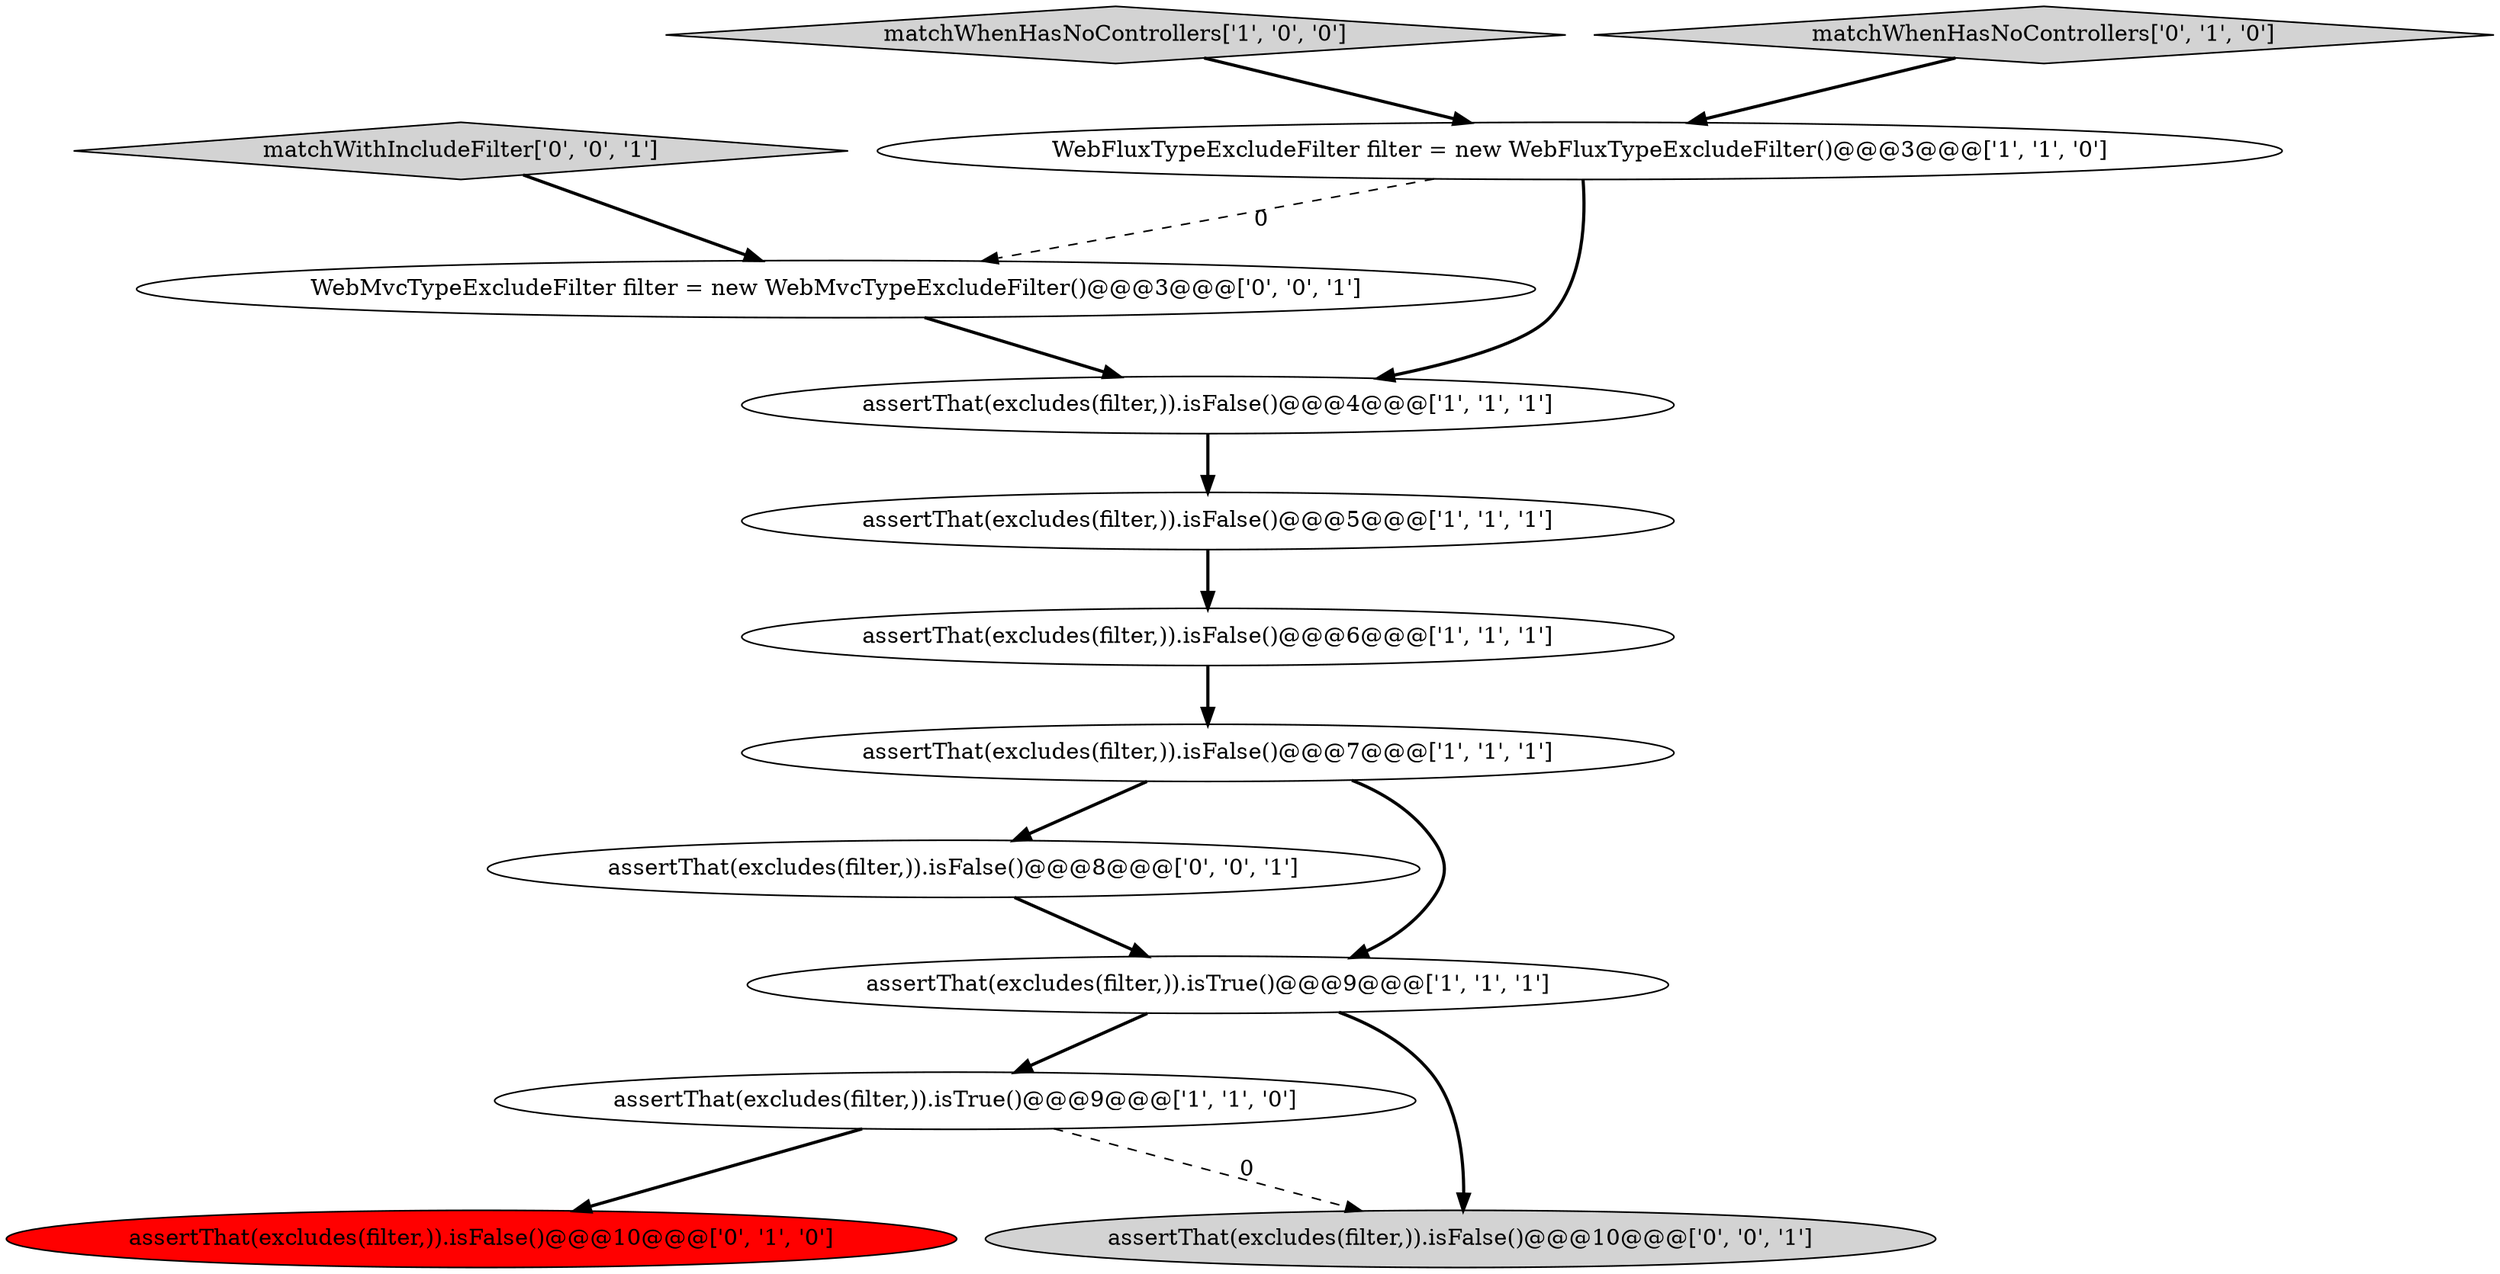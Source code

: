 digraph {
9 [style = filled, label = "assertThat(excludes(filter,)).isFalse()@@@10@@@['0', '1', '0']", fillcolor = red, shape = ellipse image = "AAA1AAABBB2BBB"];
6 [style = filled, label = "assertThat(excludes(filter,)).isTrue()@@@9@@@['1', '1', '0']", fillcolor = white, shape = ellipse image = "AAA0AAABBB1BBB"];
11 [style = filled, label = "assertThat(excludes(filter,)).isFalse()@@@8@@@['0', '0', '1']", fillcolor = white, shape = ellipse image = "AAA0AAABBB3BBB"];
10 [style = filled, label = "WebMvcTypeExcludeFilter filter = new WebMvcTypeExcludeFilter()@@@3@@@['0', '0', '1']", fillcolor = white, shape = ellipse image = "AAA0AAABBB3BBB"];
12 [style = filled, label = "matchWithIncludeFilter['0', '0', '1']", fillcolor = lightgray, shape = diamond image = "AAA0AAABBB3BBB"];
1 [style = filled, label = "matchWhenHasNoControllers['1', '0', '0']", fillcolor = lightgray, shape = diamond image = "AAA0AAABBB1BBB"];
2 [style = filled, label = "WebFluxTypeExcludeFilter filter = new WebFluxTypeExcludeFilter()@@@3@@@['1', '1', '0']", fillcolor = white, shape = ellipse image = "AAA0AAABBB1BBB"];
0 [style = filled, label = "assertThat(excludes(filter,)).isTrue()@@@9@@@['1', '1', '1']", fillcolor = white, shape = ellipse image = "AAA0AAABBB1BBB"];
3 [style = filled, label = "assertThat(excludes(filter,)).isFalse()@@@5@@@['1', '1', '1']", fillcolor = white, shape = ellipse image = "AAA0AAABBB1BBB"];
7 [style = filled, label = "assertThat(excludes(filter,)).isFalse()@@@4@@@['1', '1', '1']", fillcolor = white, shape = ellipse image = "AAA0AAABBB1BBB"];
13 [style = filled, label = "assertThat(excludes(filter,)).isFalse()@@@10@@@['0', '0', '1']", fillcolor = lightgray, shape = ellipse image = "AAA0AAABBB3BBB"];
8 [style = filled, label = "matchWhenHasNoControllers['0', '1', '0']", fillcolor = lightgray, shape = diamond image = "AAA0AAABBB2BBB"];
4 [style = filled, label = "assertThat(excludes(filter,)).isFalse()@@@6@@@['1', '1', '1']", fillcolor = white, shape = ellipse image = "AAA0AAABBB1BBB"];
5 [style = filled, label = "assertThat(excludes(filter,)).isFalse()@@@7@@@['1', '1', '1']", fillcolor = white, shape = ellipse image = "AAA0AAABBB1BBB"];
1->2 [style = bold, label=""];
5->11 [style = bold, label=""];
11->0 [style = bold, label=""];
12->10 [style = bold, label=""];
2->7 [style = bold, label=""];
6->13 [style = dashed, label="0"];
6->9 [style = bold, label=""];
0->13 [style = bold, label=""];
5->0 [style = bold, label=""];
8->2 [style = bold, label=""];
0->6 [style = bold, label=""];
4->5 [style = bold, label=""];
3->4 [style = bold, label=""];
10->7 [style = bold, label=""];
7->3 [style = bold, label=""];
2->10 [style = dashed, label="0"];
}
